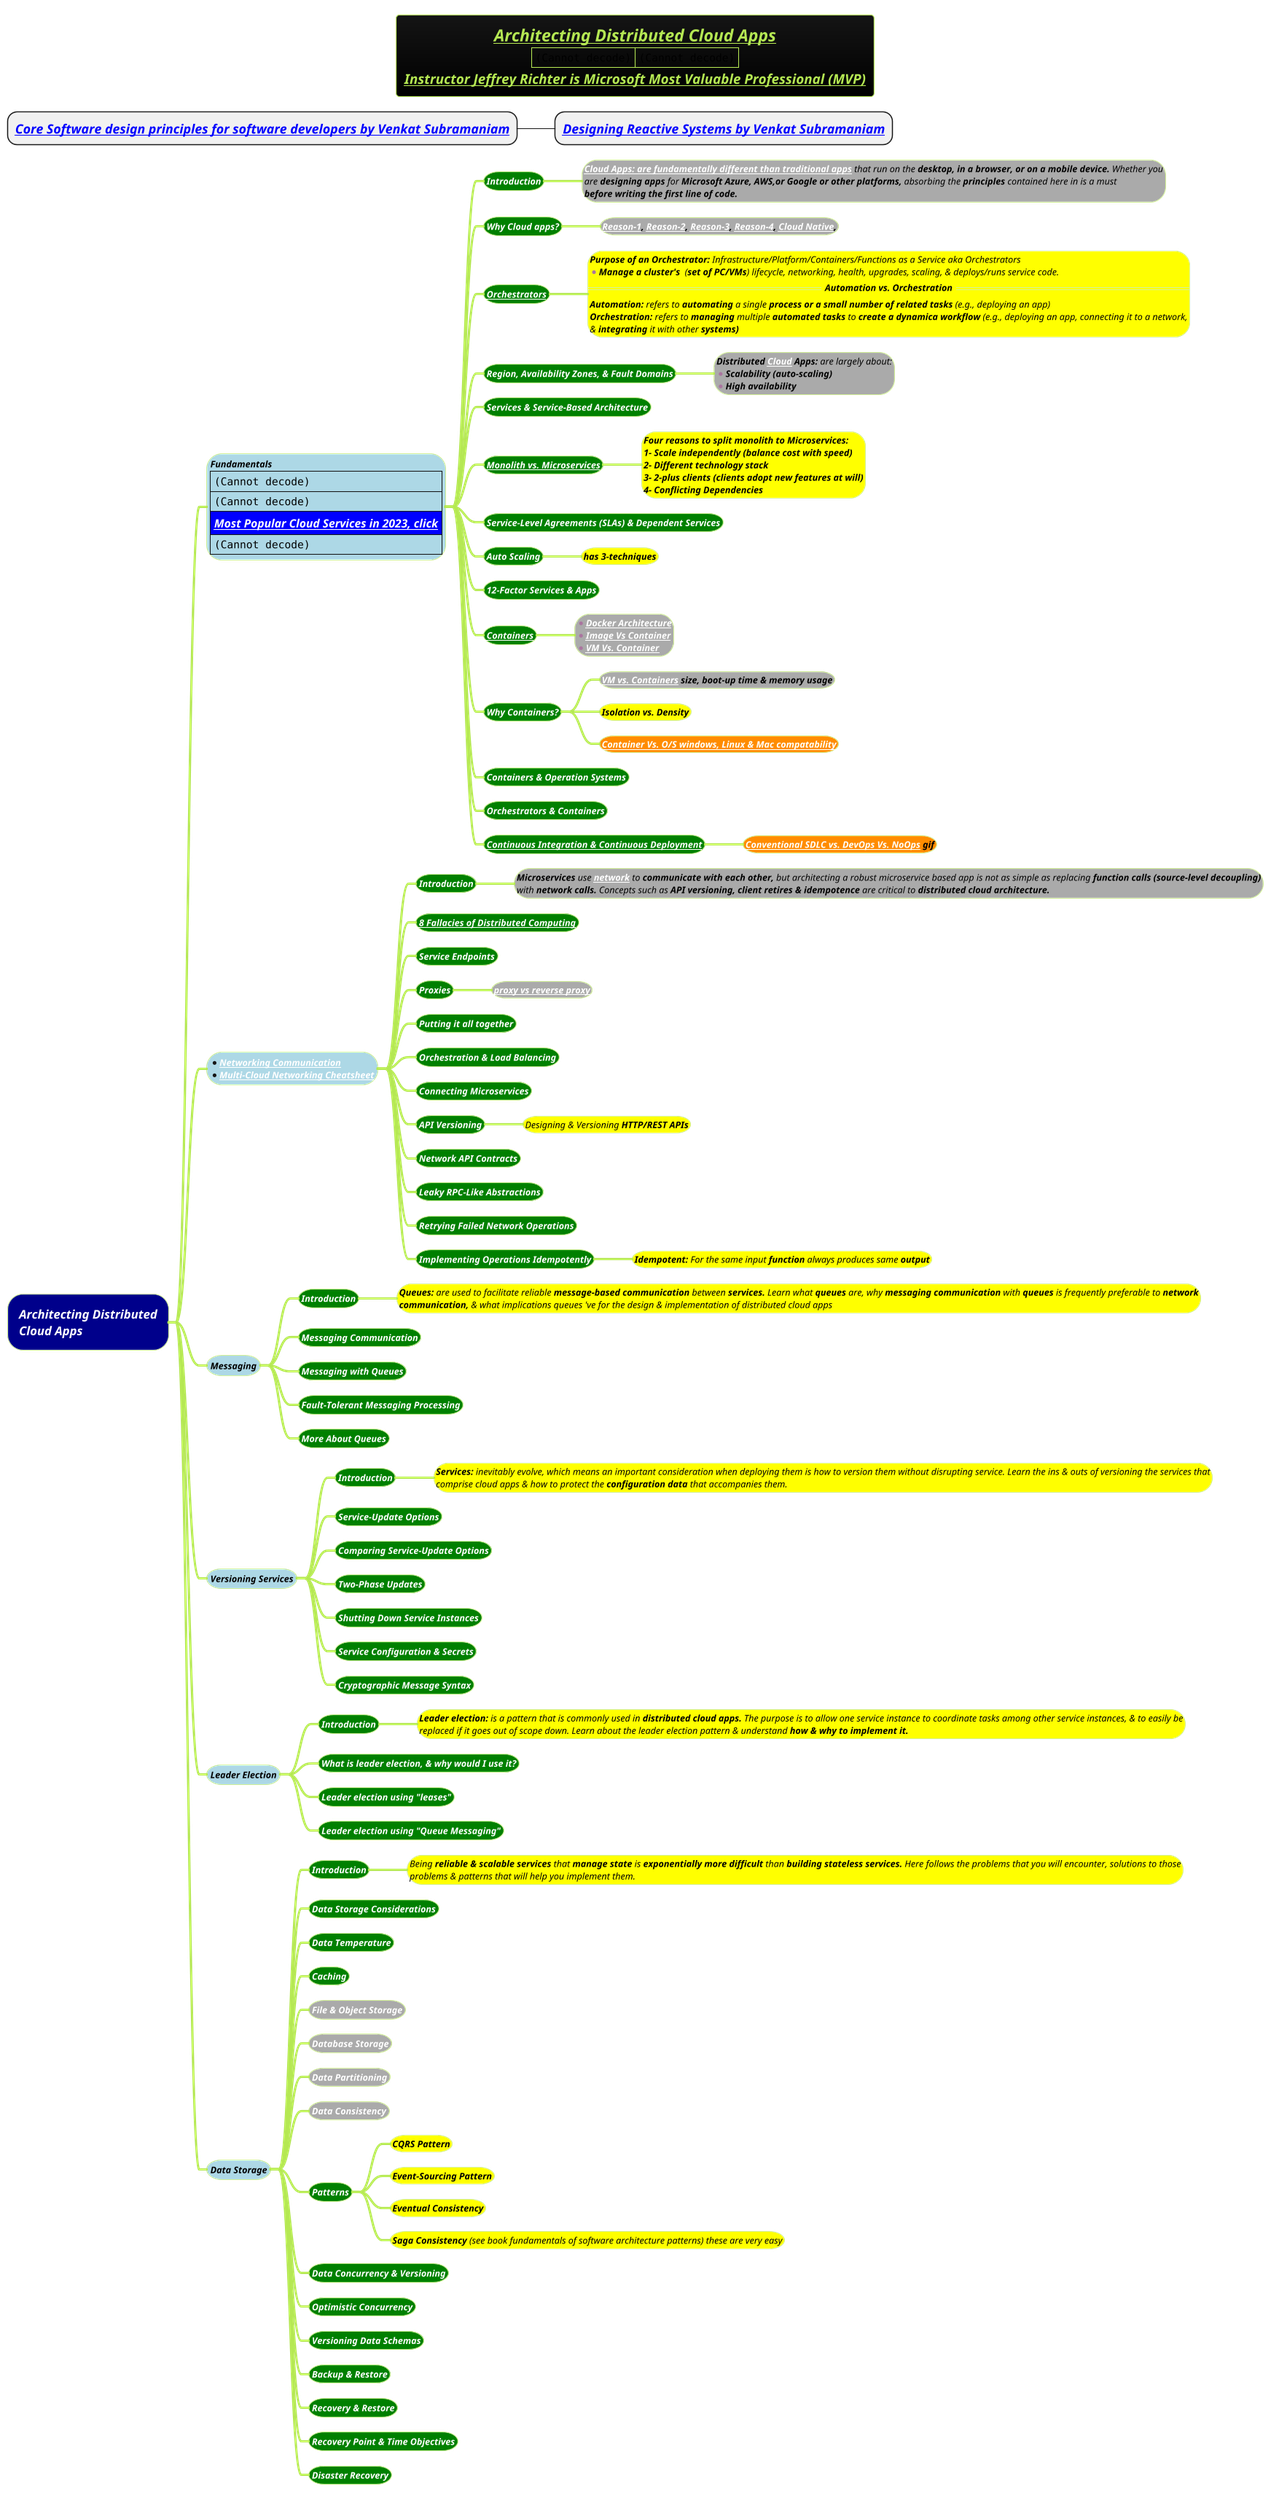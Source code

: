 @startmindmap
title =<i><b><u><size:18>Architecting Distributed Cloud Apps \n|<img:images/img_374.png>|<img:images/img_375.png{scale=.91}>|\n<i><b><u><size:18>Instructor Jeffrey Richter is Microsoft Most Valuable Professional (MVP)
* ===<i><b>[[docs/3-programming-languages/Venkat-Subramaniam/Core-Software-design-principles-for-software-developers.puml Core Software design principles for software developers by Venkat Subramaniam]]
** ===<i><b>[[docs/3-programming-languages/Venkat-Subramaniam/Designing-Reactive-Systems.puml Designing Reactive Systems by Venkat Subramaniam]]
!theme hacker

*[#darkblue] <color:white><i>Architecting Distributed\n<color:white><i>Cloud Apps
**[#lightblue]:<i><color #black><size:12>Fundamentals
|<img:images/img_270.png{scale=.504}>|
|<img:images/img_366.png{scale=.2109}>|
|<#blue><i><size:15>[[docs/3-programming-languages/Venkat-Subramaniam/images/img_377.jpg Most Popular Cloud Services in 2023, click]]|
|<img:images/img_272.png{scale=.5}>|;
***[#green] <i><color #white><b><size:12>Introduction
****[#a]:<i><color #black><size:12>**[[docs/3-programming-languages/Venkat-Subramaniam/images/img_363.png Cloud Apps: are fundamentally different than traditional apps]]** that run on the **desktop, in a browser, or on a mobile device.** Whether you
<i><color #black><size:12>are **designing apps** for **Microsoft Azure, AWS,or Google or other platforms,** absorbing the **principles** contained here in is a must
<i><color #black><size:12><b>before writing the first line of code.;
***[#green] <i><color #white><b><size:12>Why Cloud apps?
****[#a] <b><i><color #black><size:12>[[docs/3-programming-languages/Venkat-Subramaniam/images/img_363.png Reason-1]], [[docs/3-programming-languages/Venkat-Subramaniam/images/img_364.png Reason-2]], [[docs/3-programming-languages/Venkat-Subramaniam/images/img_365.png Reason-3]], [[docs/3-programming-languages/Venkat-Subramaniam/images/img_271.png Reason-4]], [[docs/cloud-computing/Cloud-Native.puml Cloud Native]],
***[#green] <i><color #white><b><size:12>[[docs/3-programming-languages/Venkat-Subramaniam/images/img_367.png Orchestrators]]
****[#yellow]:<i><color #black><size:12>**Purpose of an Orchestrator:** Infrastructure/Platform/Containers/Functions as a Service aka Orchestrators
*<i><color #black><size:12>**Manage a cluster's**  (**set of PC/VMs**) lifecycle, networking, health, upgrades, scaling, & deploys/runs service code.
==<i><color #black><size:12><b>Automation vs. Orchestration==
<i><color #black><size:12>**Automation:** refers to **automating** a single **process or a small number of related tasks** (e.g., deploying an app)
<i><color #black><size:12>**Orchestration:** refers to **managing** multiple **automated tasks** to **create a dynamica workflow** (e.g., deploying an app, connecting it to a network,
<i><color #black><size:12>& **integrating** it with other <b>systems);

***[#green] <i><color #white><b><size:12>Region, Availability Zones, & Fault Domains
****[#a]:<i><color #black><size:12>**Distributed [[docs/3-programming-languages/Venkat-Subramaniam/images/img_359.png Cloud]] Apps:** are largely about:
*<i><color #black><size:12><b>Scalability (auto-scaling)
*<i><color #black><size:12><b>High availability;
***[#green] <i><color #white><b><size:12>Services & Service-Based Architecture
***[#green] <i><color #white><b><size:12>[[docs/3-programming-languages/Venkat-Subramaniam/images/img_271.png Monolith vs. Microservices]]
****[#yellow]:<i><color #black><size:12>**Four reasons to split monolith to Microservices:**
<i><color #black><size:12><b>1- Scale independently (balance cost with speed)
<i><color #black><size:12><b>2- Different technology stack
<i><color #black><size:12><b>3- 2-plus clients (clients adopt new features at will)
<i><color #black><size:12><b>4- Conflicting Dependencies;
***[#green] <i><color #white><b><size:12>Service-Level Agreements (SLAs) & Dependent Services
***[#green] <i><color #white><b><size:12>Auto Scaling
****[#yellow] <i><color #black><size:12>**has 3-techniques**
***[#green] <i><color #white><b><size:12>12-Factor Services & Apps
***[#green] <i><color #white><b><size:12>[[docs/3-programming-languages/Venkat-Subramaniam/images/img_368.png Containers]]
****[#a] *<i><color #white><b><size:12>[[docs/3-programming-languages/Venkat-Subramaniam/images/img_369.png Docker Architecture]] \n*<i><color #white><b><size:12>[[docs/3-programming-languages/Venkat-Subramaniam/images/img_370.png Image Vs Container]] \n*<i><color #white><b><size:12>[[docs/3-programming-languages/Venkat-Subramaniam/images/img_371.png VM Vs. Container]]
***[#green] <i><color #white><b><size:12>Why Containers?
****[#a] <i><color #black><size:12>**[[docs/3-programming-languages/Venkat-Subramaniam/images/img_372.png VM vs. Containers]]** <b>size, boot-up time & memory usage
****[#yellow] <i><color #black><size:12>**Isolation vs. Density**
****[#darkorange] <i><color #black><size:12>**[[docs/3-programming-languages/Venkat-Subramaniam/images/img_376.png Container Vs. O/S windows, Linux & Mac compatability]]**
***[#green] <i><color #white><b><size:12>Containers & Operation Systems
***[#green] <i><color #white><b><size:12>Orchestrators & Containers
***[#green] <i><color #white><b><size:12>[[docs/3-programming-languages/Venkat-Subramaniam/images/img_373.png Continuous Integration & Continuous Deployment]]
****[#darkorange] <i><color #black><b><size:12>[[docs/3-programming-languages/Venkat-Subramaniam/gif/conventional-SDLC-vs-DevOps-vs-NoOps.adoc Conventional SDLC vs. DevOps Vs. NoOps]] gif
**[#lightblue] *<i><color #black><size:12>[[docs/3-programming-languages/Venkat-Subramaniam/images/img_362.png Networking Communication]] \n*<i><color #black><size:12>[[docs/3-programming-languages/Venkat-Subramaniam/images/img_378.png Multi-Cloud Networking Cheatsheet]]

***[#green] <i><color #white><b><size:12>Introduction
****[#a]:<i><color #black><size:12>**Microservices** use **[[docs/3-programming-languages/Venkat-Subramaniam/images/img_362.png network]]** to **communicate with each other,** but architecting a robust microservice based app is not as simple as replacing <b>function calls (source-level decoupling)
<i><color #black><size:12>with **network calls.** Concepts such as **API versioning, client retires & idempotence** are critical to <b>distributed cloud architecture.;
***[#green] <i><color #white><b><size:12>[[docs/books/1-books-backlog/DBMS/8-Fallacies-of-Distributed-Systems.puml 8 Fallacies of Distributed Computing]]
***[#green] <i><color #white><b><size:12>Service Endpoints
***[#green] <i><color #white><b><size:12>Proxies
****[#a] <i><color #white><b><size:12>[[docs/3-programming-languages/Venkat-Subramaniam/images/img_376.jpg proxy vs reverse proxy]]
***[#green] <i><color #white><b><size:12>Putting it all together
***[#green] <i><color #white><b><size:12>Orchestration & Load Balancing
***[#green] <i><color #white><b><size:12>Connecting Microservices
***[#green] <i><color #white><b><size:12>API Versioning
****[#yellow] <i><color #black><size:12>Designing & Versioning <b>HTTP/REST APIs
***[#green] <i><color #white><b><size:12>Network API Contracts
***[#green] <i><color #white><b><size:12>Leaky RPC-Like Abstractions
***[#green] <i><color #white><b><size:12>Retrying Failed Network Operations
***[#green] <i><color #white><b><size:12>Implementing Operations Idempotently
****[#yellow] <i><color #black><size:12>**Idempotent:** For the same input **function** always produces same <b>output

**[#lightblue] <i><color #black><size:12>Messaging
***[#green] <i><color #white><b><size:12>Introduction
****[#yellow]:<i><color #black><size:12>**Queues:** are used to facilitate reliable **message-based communication** between **services.** Learn what **queues** are, why **messaging communication** with **queues** is frequently preferable to <b>network
<i><color #black><size:12>**communication,** & what implications queues 've for the design & implementation of distributed cloud apps;
***[#green] <i><color #white><b><size:12>Messaging Communication
***[#green] <i><color #white><b><size:12>Messaging with Queues
***[#green] <i><color #white><b><size:12>Fault-Tolerant Messaging Processing
***[#green] <i><color #white><b><size:12>More About Queues

**[#lightblue] <i><color #black><size:12>Versioning Services
***[#green] <i><color #white><b><size:12>Introduction
****[#yellow]:<i><color #black><size:12>**Services:** inevitably evolve, which means an important consideration when deploying them is how to version them without disrupting service. Learn the ins & outs of versioning the services that
<i><color #black><size:12>comprise cloud apps & how to protect the **configuration data** that accompanies them.;
***[#green] <i><color #white><b><size:12>Service-Update Options
***[#green] <i><color #white><b><size:12>Comparing Service-Update Options
***[#green] <i><color #white><b><size:12>Two-Phase Updates
***[#green] <i><color #white><b><size:12>Shutting Down Service Instances
***[#green] <i><color #white><b><size:12>Service Configuration & Secrets
***[#green] <i><color #white><b><size:12>Cryptographic Message Syntax

**[#lightblue] <i><color #black><size:12>Leader Election
***[#green] <i><color #white><b><size:12>Introduction
****[#yellow]:<i><color #black><size:12>**Leader election:** is a pattern that is commonly used in **distributed cloud apps.** The purpose is to allow one service instance to coordinate tasks among other service instances, & to easily be
<i><color #black><size:12>replaced if it goes out of scope down. Learn about the leader election pattern & understand <b>how & why to implement it.;
***[#green] <i><color #white><b><size:12>What is leader election, & why would I use it?
***[#green] <i><color #white><b><size:12>Leader election using "leases"
***[#green] <i><color #white><b><size:12>Leader election using "Queue Messaging"

**[#lightblue] <i><color #black><size:12>Data Storage
***[#green] <i><color #white><b><size:12>Introduction
****[#yellow]:<i><color #black><size:12>Being **reliable & scalable services** that **manage state** is **exponentially more difficult** than **building stateless services.** Here follows the problems that you will encounter, solutions to those
<i><color #black><size:12>problems & patterns that will help you implement them.;
***[#green] <i><color #white><b><size:12>Data Storage Considerations
***[#green] <i><color #white><b><size:12>Data Temperature
***[#green] <i><color #white><b><size:12>Caching
***[#a] <i><color #white><b><size:12>File & Object Storage
***[#a] <i><color #white><b><size:12>Database Storage
***[#a] <i><color #white><b><size:12>Data Partitioning
***[#a] <i><color #white><b><size:12>Data Consistency
***[#green] <i><color #white><b><size:12>Patterns
****[#yellow] <i><color #black><size:12><b>CQRS Pattern
****[#yellow] <i><color #black><size:12><b>Event-Sourcing Pattern
****[#yellow] <i><color #black><size:12><b>Eventual Consistency
****[#yellow] <i><color #black><size:12><b>Saga Consistency</b> (see book fundamentals of software architecture patterns) these are very easy
***[#green] <i><color #white><b><size:12>Data Concurrency & Versioning
***[#green] <i><color #white><b><size:12>Optimistic Concurrency
***[#green] <i><color #white><b><size:12>Versioning Data Schemas
***[#green] <i><color #white><b><size:12>Backup & Restore
***[#green] <i><color #white><b><size:12>Recovery & Restore
***[#green] <i><color #white><b><size:12>Recovery Point & Time Objectives
***[#green] <i><color #white><b><size:12>Disaster Recovery

@endmindmap
